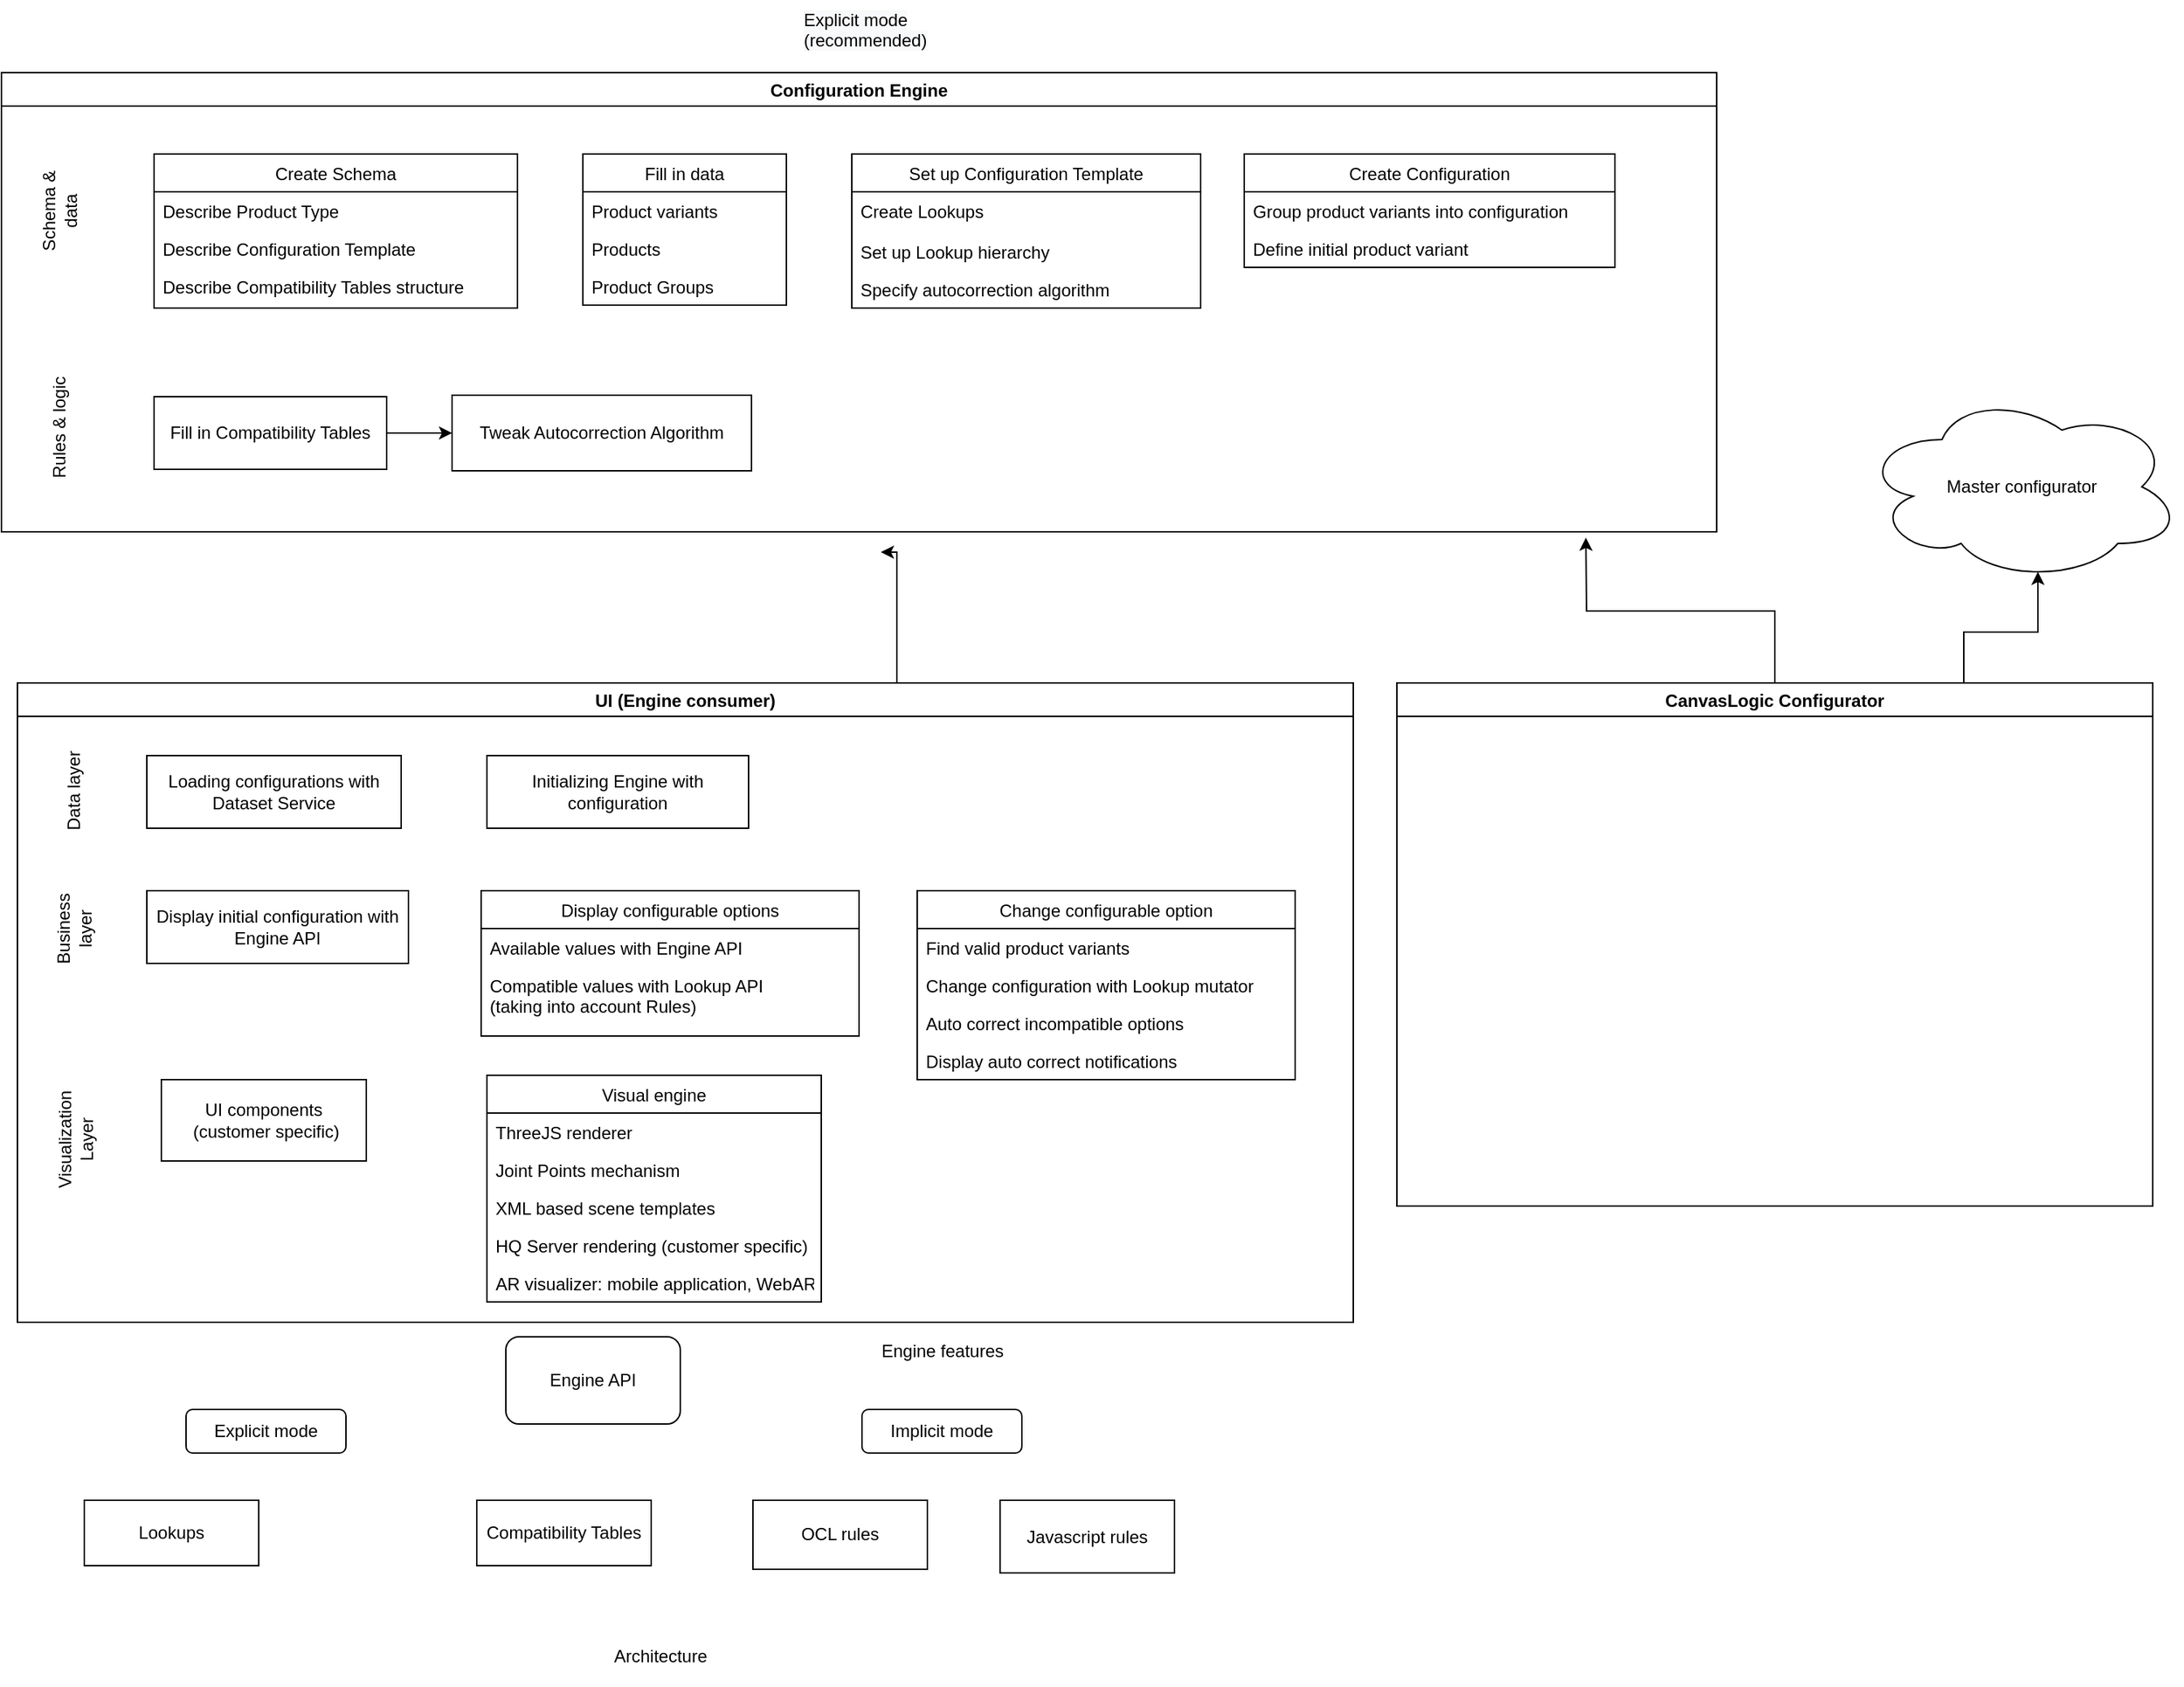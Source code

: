 <mxfile version="15.2.9" type="github">
  <diagram id="C5RBs43oDa-KdzZeNtuy" name="Page-1">
    <mxGraphModel dx="1673" dy="2065" grid="1" gridSize="10" guides="1" tooltips="1" connect="1" arrows="1" fold="1" page="1" pageScale="1" pageWidth="827" pageHeight="1169" math="0" shadow="0">
      <root>
        <mxCell id="WIyWlLk6GJQsqaUBKTNV-0" />
        <mxCell id="WIyWlLk6GJQsqaUBKTNV-1" parent="WIyWlLk6GJQsqaUBKTNV-0" />
        <mxCell id="K-jKVqznmBLDgwKWgukP-27" value="Engine API" style="rounded=1;whiteSpace=wrap;html=1;" vertex="1" parent="WIyWlLk6GJQsqaUBKTNV-1">
          <mxGeometry x="367" y="890" width="120" height="60" as="geometry" />
        </mxCell>
        <mxCell id="K-jKVqznmBLDgwKWgukP-28" value="Explicit mode" style="rounded=1;whiteSpace=wrap;html=1;" vertex="1" parent="WIyWlLk6GJQsqaUBKTNV-1">
          <mxGeometry x="147" y="940" width="110" height="30" as="geometry" />
        </mxCell>
        <mxCell id="K-jKVqznmBLDgwKWgukP-29" value="Implicit mode" style="rounded=1;whiteSpace=wrap;html=1;" vertex="1" parent="WIyWlLk6GJQsqaUBKTNV-1">
          <mxGeometry x="612" y="940" width="110" height="30" as="geometry" />
        </mxCell>
        <mxCell id="K-jKVqznmBLDgwKWgukP-31" value="OCL rules" style="rounded=0;whiteSpace=wrap;html=1;" vertex="1" parent="WIyWlLk6GJQsqaUBKTNV-1">
          <mxGeometry x="537" y="1002.5" width="120" height="47.5" as="geometry" />
        </mxCell>
        <mxCell id="K-jKVqznmBLDgwKWgukP-30" value="Compatibility Tables" style="rounded=0;whiteSpace=wrap;html=1;" vertex="1" parent="WIyWlLk6GJQsqaUBKTNV-1">
          <mxGeometry x="347" y="1002.5" width="120" height="45" as="geometry" />
        </mxCell>
        <mxCell id="K-jKVqznmBLDgwKWgukP-32" value="Javascript rules" style="rounded=0;whiteSpace=wrap;html=1;" vertex="1" parent="WIyWlLk6GJQsqaUBKTNV-1">
          <mxGeometry x="707" y="1002.5" width="120" height="50" as="geometry" />
        </mxCell>
        <mxCell id="K-jKVqznmBLDgwKWgukP-35" value="Lookups" style="rounded=0;whiteSpace=wrap;html=1;" vertex="1" parent="WIyWlLk6GJQsqaUBKTNV-1">
          <mxGeometry x="77" y="1002.5" width="120" height="45" as="geometry" />
        </mxCell>
        <mxCell id="K-jKVqznmBLDgwKWgukP-37" value="&lt;span style=&quot;color: rgb(0, 0, 0); font-family: helvetica; font-size: 12px; font-style: normal; font-weight: 400; letter-spacing: normal; text-align: center; text-indent: 0px; text-transform: none; word-spacing: 0px; background-color: rgb(248, 249, 250); display: inline; float: none;&quot;&gt;Explicit mode&lt;/span&gt;&lt;br style=&quot;color: rgb(0, 0, 0); font-family: helvetica; font-size: 12px; font-style: normal; font-weight: 400; letter-spacing: normal; text-align: center; text-indent: 0px; text-transform: none; word-spacing: 0px; background-color: rgb(248, 249, 250);&quot;&gt;&lt;span style=&quot;color: rgb(0, 0, 0); font-family: helvetica; font-size: 12px; font-style: normal; font-weight: 400; letter-spacing: normal; text-align: center; text-indent: 0px; text-transform: none; word-spacing: 0px; background-color: rgb(248, 249, 250); display: inline; float: none;&quot;&gt;(recommended)&lt;/span&gt;" style="text;whiteSpace=wrap;html=1;" vertex="1" parent="WIyWlLk6GJQsqaUBKTNV-1">
          <mxGeometry x="570" y="-30" width="110" height="40" as="geometry" />
        </mxCell>
        <mxCell id="K-jKVqznmBLDgwKWgukP-60" value="Configuration Engine" style="swimlane;" vertex="1" parent="WIyWlLk6GJQsqaUBKTNV-1">
          <mxGeometry x="20" y="20" width="1180" height="316" as="geometry" />
        </mxCell>
        <mxCell id="K-jKVqznmBLDgwKWgukP-9" value="Set up Configuration Template" style="swimlane;fontStyle=0;childLayout=stackLayout;horizontal=1;startSize=26;horizontalStack=0;resizeParent=1;resizeParentMax=0;resizeLast=0;collapsible=1;marginBottom=0;" vertex="1" parent="K-jKVqznmBLDgwKWgukP-60">
          <mxGeometry x="585" y="56" width="240" height="106" as="geometry" />
        </mxCell>
        <mxCell id="K-jKVqznmBLDgwKWgukP-26" value="Create Lookups&#xa;" style="text;strokeColor=none;fillColor=none;align=left;verticalAlign=top;spacingLeft=4;spacingRight=4;overflow=hidden;rotatable=0;points=[[0,0.5],[1,0.5]];portConstraint=eastwest;" vertex="1" parent="K-jKVqznmBLDgwKWgukP-9">
          <mxGeometry y="26" width="240" height="28" as="geometry" />
        </mxCell>
        <mxCell id="K-jKVqznmBLDgwKWgukP-10" value="Set up Lookup hierarchy" style="text;strokeColor=none;fillColor=none;align=left;verticalAlign=top;spacingLeft=4;spacingRight=4;overflow=hidden;rotatable=0;points=[[0,0.5],[1,0.5]];portConstraint=eastwest;" vertex="1" parent="K-jKVqznmBLDgwKWgukP-9">
          <mxGeometry y="54" width="240" height="26" as="geometry" />
        </mxCell>
        <mxCell id="K-jKVqznmBLDgwKWgukP-11" value="Specify autocorrection algorithm" style="text;strokeColor=none;fillColor=none;align=left;verticalAlign=top;spacingLeft=4;spacingRight=4;overflow=hidden;rotatable=0;points=[[0,0.5],[1,0.5]];portConstraint=eastwest;" vertex="1" parent="K-jKVqznmBLDgwKWgukP-9">
          <mxGeometry y="80" width="240" height="26" as="geometry" />
        </mxCell>
        <mxCell id="K-jKVqznmBLDgwKWgukP-21" value="Create Configuration" style="swimlane;fontStyle=0;childLayout=stackLayout;horizontal=1;startSize=26;horizontalStack=0;resizeParent=1;resizeParentMax=0;resizeLast=0;collapsible=1;marginBottom=0;" vertex="1" parent="K-jKVqznmBLDgwKWgukP-60">
          <mxGeometry x="855" y="56" width="255" height="78" as="geometry" />
        </mxCell>
        <mxCell id="K-jKVqznmBLDgwKWgukP-22" value="Group product variants into configuration " style="text;strokeColor=none;fillColor=none;align=left;verticalAlign=top;spacingLeft=4;spacingRight=4;overflow=hidden;rotatable=0;points=[[0,0.5],[1,0.5]];portConstraint=eastwest;" vertex="1" parent="K-jKVqznmBLDgwKWgukP-21">
          <mxGeometry y="26" width="255" height="26" as="geometry" />
        </mxCell>
        <mxCell id="K-jKVqznmBLDgwKWgukP-23" value="Define initial product variant" style="text;strokeColor=none;fillColor=none;align=left;verticalAlign=top;spacingLeft=4;spacingRight=4;overflow=hidden;rotatable=0;points=[[0,0.5],[1,0.5]];portConstraint=eastwest;" vertex="1" parent="K-jKVqznmBLDgwKWgukP-21">
          <mxGeometry y="52" width="255" height="26" as="geometry" />
        </mxCell>
        <mxCell id="K-jKVqznmBLDgwKWgukP-5" value="Fill in data" style="swimlane;fontStyle=0;childLayout=stackLayout;horizontal=1;startSize=26;horizontalStack=0;resizeParent=1;resizeParentMax=0;resizeLast=0;collapsible=1;marginBottom=0;" vertex="1" parent="K-jKVqznmBLDgwKWgukP-60">
          <mxGeometry x="400" y="56" width="140" height="104" as="geometry" />
        </mxCell>
        <mxCell id="K-jKVqznmBLDgwKWgukP-6" value="Product variants" style="text;strokeColor=none;fillColor=none;align=left;verticalAlign=top;spacingLeft=4;spacingRight=4;overflow=hidden;rotatable=0;points=[[0,0.5],[1,0.5]];portConstraint=eastwest;" vertex="1" parent="K-jKVqznmBLDgwKWgukP-5">
          <mxGeometry y="26" width="140" height="26" as="geometry" />
        </mxCell>
        <mxCell id="K-jKVqznmBLDgwKWgukP-7" value="Products" style="text;strokeColor=none;fillColor=none;align=left;verticalAlign=top;spacingLeft=4;spacingRight=4;overflow=hidden;rotatable=0;points=[[0,0.5],[1,0.5]];portConstraint=eastwest;" vertex="1" parent="K-jKVqznmBLDgwKWgukP-5">
          <mxGeometry y="52" width="140" height="26" as="geometry" />
        </mxCell>
        <mxCell id="K-jKVqznmBLDgwKWgukP-8" value="Product Groups" style="text;strokeColor=none;fillColor=none;align=left;verticalAlign=top;spacingLeft=4;spacingRight=4;overflow=hidden;rotatable=0;points=[[0,0.5],[1,0.5]];portConstraint=eastwest;" vertex="1" parent="K-jKVqznmBLDgwKWgukP-5">
          <mxGeometry y="78" width="140" height="26" as="geometry" />
        </mxCell>
        <mxCell id="K-jKVqznmBLDgwKWgukP-1" value="Create Schema" style="swimlane;fontStyle=0;childLayout=stackLayout;horizontal=1;startSize=26;horizontalStack=0;resizeParent=1;resizeParentMax=0;resizeLast=0;collapsible=1;marginBottom=0;" vertex="1" parent="K-jKVqznmBLDgwKWgukP-60">
          <mxGeometry x="105" y="56" width="250" height="106" as="geometry" />
        </mxCell>
        <mxCell id="K-jKVqznmBLDgwKWgukP-2" value="Describe Product Type " style="text;strokeColor=none;fillColor=none;align=left;verticalAlign=top;spacingLeft=4;spacingRight=4;overflow=hidden;rotatable=0;points=[[0,0.5],[1,0.5]];portConstraint=eastwest;" vertex="1" parent="K-jKVqznmBLDgwKWgukP-1">
          <mxGeometry y="26" width="250" height="26" as="geometry" />
        </mxCell>
        <mxCell id="K-jKVqznmBLDgwKWgukP-88" value="Describe Configuration Template" style="text;strokeColor=none;fillColor=none;align=left;verticalAlign=top;spacingLeft=4;spacingRight=4;overflow=hidden;rotatable=0;points=[[0,0.5],[1,0.5]];portConstraint=eastwest;" vertex="1" parent="K-jKVqznmBLDgwKWgukP-1">
          <mxGeometry y="52" width="250" height="26" as="geometry" />
        </mxCell>
        <mxCell id="K-jKVqznmBLDgwKWgukP-4" value="Describe Compatibility Tables structure" style="text;strokeColor=none;fillColor=none;align=left;verticalAlign=top;spacingLeft=4;spacingRight=4;overflow=hidden;rotatable=0;points=[[0,0.5],[1,0.5]];portConstraint=eastwest;" vertex="1" parent="K-jKVqznmBLDgwKWgukP-1">
          <mxGeometry y="78" width="250" height="28" as="geometry" />
        </mxCell>
        <mxCell id="K-jKVqznmBLDgwKWgukP-74" value="" style="edgeStyle=orthogonalEdgeStyle;rounded=0;orthogonalLoop=1;jettySize=auto;html=1;" edge="1" parent="K-jKVqznmBLDgwKWgukP-60" source="K-jKVqznmBLDgwKWgukP-41" target="K-jKVqznmBLDgwKWgukP-42">
          <mxGeometry relative="1" as="geometry" />
        </mxCell>
        <mxCell id="K-jKVqznmBLDgwKWgukP-41" value="Fill in Compatibility Tables" style="rounded=0;whiteSpace=wrap;html=1;" vertex="1" parent="K-jKVqznmBLDgwKWgukP-60">
          <mxGeometry x="105" y="223" width="160" height="50" as="geometry" />
        </mxCell>
        <mxCell id="K-jKVqznmBLDgwKWgukP-42" value="Tweak Autocorrection Algorithm" style="rounded=0;whiteSpace=wrap;html=1;" vertex="1" parent="K-jKVqznmBLDgwKWgukP-60">
          <mxGeometry x="310" y="222" width="206" height="52" as="geometry" />
        </mxCell>
        <mxCell id="K-jKVqznmBLDgwKWgukP-38" value="Schema &amp;amp; data" style="text;html=1;strokeColor=none;fillColor=none;align=center;verticalAlign=middle;whiteSpace=wrap;rounded=0;rotation=-90;" vertex="1" parent="K-jKVqznmBLDgwKWgukP-60">
          <mxGeometry y="71" width="80" height="48" as="geometry" />
        </mxCell>
        <mxCell id="K-jKVqznmBLDgwKWgukP-39" value="Rules &amp;amp; logic" style="text;html=1;strokeColor=none;fillColor=none;align=center;verticalAlign=middle;whiteSpace=wrap;rounded=0;rotation=-90;" vertex="1" parent="K-jKVqznmBLDgwKWgukP-60">
          <mxGeometry y="220" width="80" height="48" as="geometry" />
        </mxCell>
        <mxCell id="K-jKVqznmBLDgwKWgukP-64" style="edgeStyle=orthogonalEdgeStyle;rounded=0;orthogonalLoop=1;jettySize=auto;html=1;exitX=0.5;exitY=0;exitDx=0;exitDy=0;" edge="1" parent="WIyWlLk6GJQsqaUBKTNV-1" source="K-jKVqznmBLDgwKWgukP-63">
          <mxGeometry relative="1" as="geometry">
            <mxPoint x="625" y="350" as="targetPoint" />
            <Array as="points">
              <mxPoint x="636" y="350" />
            </Array>
          </mxGeometry>
        </mxCell>
        <mxCell id="K-jKVqznmBLDgwKWgukP-63" value="UI (Engine consumer)" style="swimlane;" vertex="1" parent="WIyWlLk6GJQsqaUBKTNV-1">
          <mxGeometry x="31" y="440" width="919" height="440" as="geometry" />
        </mxCell>
        <mxCell id="K-jKVqznmBLDgwKWgukP-40" value="Visualization Layer" style="text;html=1;strokeColor=none;fillColor=none;align=center;verticalAlign=middle;whiteSpace=wrap;rounded=0;rotation=-90;" vertex="1" parent="K-jKVqznmBLDgwKWgukP-63">
          <mxGeometry y="290" width="80" height="48" as="geometry" />
        </mxCell>
        <mxCell id="K-jKVqznmBLDgwKWgukP-43" value="Initializing Engine with configuration" style="rounded=0;whiteSpace=wrap;html=1;" vertex="1" parent="K-jKVqznmBLDgwKWgukP-63">
          <mxGeometry x="323" y="50" width="180" height="50" as="geometry" />
        </mxCell>
        <mxCell id="K-jKVqznmBLDgwKWgukP-48" value="Loading configurations with Dataset Service" style="rounded=0;whiteSpace=wrap;html=1;" vertex="1" parent="K-jKVqznmBLDgwKWgukP-63">
          <mxGeometry x="89" y="50" width="175" height="50" as="geometry" />
        </mxCell>
        <mxCell id="K-jKVqznmBLDgwKWgukP-49" value="Display initial configuration with Engine API" style="rounded=0;whiteSpace=wrap;html=1;" vertex="1" parent="K-jKVqznmBLDgwKWgukP-63">
          <mxGeometry x="89" y="143" width="180" height="50" as="geometry" />
        </mxCell>
        <mxCell id="K-jKVqznmBLDgwKWgukP-52" value="Display configurable options" style="swimlane;fontStyle=0;childLayout=stackLayout;horizontal=1;startSize=26;horizontalStack=0;resizeParent=1;resizeParentMax=0;resizeLast=0;collapsible=1;marginBottom=0;" vertex="1" parent="K-jKVqznmBLDgwKWgukP-63">
          <mxGeometry x="319" y="143" width="260" height="100" as="geometry" />
        </mxCell>
        <mxCell id="K-jKVqznmBLDgwKWgukP-53" value="Available values with Engine API" style="text;strokeColor=none;fillColor=none;align=left;verticalAlign=top;spacingLeft=4;spacingRight=4;overflow=hidden;rotatable=0;points=[[0,0.5],[1,0.5]];portConstraint=eastwest;" vertex="1" parent="K-jKVqznmBLDgwKWgukP-52">
          <mxGeometry y="26" width="260" height="26" as="geometry" />
        </mxCell>
        <mxCell id="K-jKVqznmBLDgwKWgukP-54" value="Compatible values with Lookup API &#xa;(taking into account Rules)&#xa;" style="text;strokeColor=none;fillColor=none;align=left;verticalAlign=top;spacingLeft=4;spacingRight=4;overflow=hidden;rotatable=0;points=[[0,0.5],[1,0.5]];portConstraint=eastwest;" vertex="1" parent="K-jKVqznmBLDgwKWgukP-52">
          <mxGeometry y="52" width="260" height="48" as="geometry" />
        </mxCell>
        <mxCell id="K-jKVqznmBLDgwKWgukP-89" value="Business layer" style="text;html=1;strokeColor=none;fillColor=none;align=center;verticalAlign=middle;whiteSpace=wrap;rounded=0;rotation=-90;" vertex="1" parent="K-jKVqznmBLDgwKWgukP-63">
          <mxGeometry x="-1" y="145" width="80" height="48" as="geometry" />
        </mxCell>
        <mxCell id="K-jKVqznmBLDgwKWgukP-91" value="Data layer" style="text;html=1;strokeColor=none;fillColor=none;align=center;verticalAlign=middle;whiteSpace=wrap;rounded=0;rotation=-90;" vertex="1" parent="K-jKVqznmBLDgwKWgukP-63">
          <mxGeometry x="-1" y="50" width="80" height="48" as="geometry" />
        </mxCell>
        <mxCell id="K-jKVqznmBLDgwKWgukP-92" value="Change configurable option" style="swimlane;fontStyle=0;childLayout=stackLayout;horizontal=1;startSize=26;horizontalStack=0;resizeParent=1;resizeParentMax=0;resizeLast=0;collapsible=1;marginBottom=0;" vertex="1" parent="K-jKVqznmBLDgwKWgukP-63">
          <mxGeometry x="619" y="143" width="260" height="130" as="geometry" />
        </mxCell>
        <mxCell id="K-jKVqznmBLDgwKWgukP-93" value="Find valid product variants" style="text;strokeColor=none;fillColor=none;align=left;verticalAlign=top;spacingLeft=4;spacingRight=4;overflow=hidden;rotatable=0;points=[[0,0.5],[1,0.5]];portConstraint=eastwest;" vertex="1" parent="K-jKVqznmBLDgwKWgukP-92">
          <mxGeometry y="26" width="260" height="26" as="geometry" />
        </mxCell>
        <mxCell id="K-jKVqznmBLDgwKWgukP-97" value="Change configuration with Lookup mutator" style="text;strokeColor=none;fillColor=none;align=left;verticalAlign=top;spacingLeft=4;spacingRight=4;overflow=hidden;rotatable=0;points=[[0,0.5],[1,0.5]];portConstraint=eastwest;" vertex="1" parent="K-jKVqznmBLDgwKWgukP-92">
          <mxGeometry y="52" width="260" height="26" as="geometry" />
        </mxCell>
        <mxCell id="K-jKVqznmBLDgwKWgukP-95" value="Auto correct incompatible options" style="text;strokeColor=none;fillColor=none;align=left;verticalAlign=top;spacingLeft=4;spacingRight=4;overflow=hidden;rotatable=0;points=[[0,0.5],[1,0.5]];portConstraint=eastwest;" vertex="1" parent="K-jKVqznmBLDgwKWgukP-92">
          <mxGeometry y="78" width="260" height="26" as="geometry" />
        </mxCell>
        <mxCell id="K-jKVqznmBLDgwKWgukP-96" value="Display auto correct notifications" style="text;strokeColor=none;fillColor=none;align=left;verticalAlign=top;spacingLeft=4;spacingRight=4;overflow=hidden;rotatable=0;points=[[0,0.5],[1,0.5]];portConstraint=eastwest;" vertex="1" parent="K-jKVqznmBLDgwKWgukP-92">
          <mxGeometry y="104" width="260" height="26" as="geometry" />
        </mxCell>
        <mxCell id="K-jKVqznmBLDgwKWgukP-103" value="UI components&lt;br&gt;&amp;nbsp;(customer specific)" style="rounded=0;whiteSpace=wrap;html=1;" vertex="1" parent="K-jKVqznmBLDgwKWgukP-63">
          <mxGeometry x="99" y="273" width="141" height="56" as="geometry" />
        </mxCell>
        <mxCell id="K-jKVqznmBLDgwKWgukP-80" value="Visual engine" style="swimlane;fontStyle=0;childLayout=stackLayout;horizontal=1;startSize=26;horizontalStack=0;resizeParent=1;resizeParentMax=0;resizeLast=0;collapsible=1;marginBottom=0;" vertex="1" parent="K-jKVqznmBLDgwKWgukP-63">
          <mxGeometry x="323" y="270" width="230" height="156" as="geometry" />
        </mxCell>
        <mxCell id="K-jKVqznmBLDgwKWgukP-81" value="ThreeJS renderer" style="text;strokeColor=none;fillColor=none;align=left;verticalAlign=top;spacingLeft=4;spacingRight=4;overflow=hidden;rotatable=0;points=[[0,0.5],[1,0.5]];portConstraint=eastwest;" vertex="1" parent="K-jKVqznmBLDgwKWgukP-80">
          <mxGeometry y="26" width="230" height="26" as="geometry" />
        </mxCell>
        <mxCell id="K-jKVqznmBLDgwKWgukP-82" value="Joint Points mechanism" style="text;strokeColor=none;fillColor=none;align=left;verticalAlign=top;spacingLeft=4;spacingRight=4;overflow=hidden;rotatable=0;points=[[0,0.5],[1,0.5]];portConstraint=eastwest;" vertex="1" parent="K-jKVqznmBLDgwKWgukP-80">
          <mxGeometry y="52" width="230" height="26" as="geometry" />
        </mxCell>
        <mxCell id="K-jKVqznmBLDgwKWgukP-83" value="XML based scene templates&#xa;" style="text;strokeColor=none;fillColor=none;align=left;verticalAlign=top;spacingLeft=4;spacingRight=4;overflow=hidden;rotatable=0;points=[[0,0.5],[1,0.5]];portConstraint=eastwest;" vertex="1" parent="K-jKVqznmBLDgwKWgukP-80">
          <mxGeometry y="78" width="230" height="26" as="geometry" />
        </mxCell>
        <mxCell id="K-jKVqznmBLDgwKWgukP-84" value="HQ Server rendering (customer specific)" style="text;strokeColor=none;fillColor=none;align=left;verticalAlign=top;spacingLeft=4;spacingRight=4;overflow=hidden;rotatable=0;points=[[0,0.5],[1,0.5]];portConstraint=eastwest;" vertex="1" parent="K-jKVqznmBLDgwKWgukP-80">
          <mxGeometry y="104" width="230" height="26" as="geometry" />
        </mxCell>
        <mxCell id="K-jKVqznmBLDgwKWgukP-85" value="AR visualizer: mobile application, WebAR&#xa;" style="text;strokeColor=none;fillColor=none;align=left;verticalAlign=top;spacingLeft=4;spacingRight=4;overflow=hidden;rotatable=0;points=[[0,0.5],[1,0.5]];portConstraint=eastwest;" vertex="1" parent="K-jKVqznmBLDgwKWgukP-80">
          <mxGeometry y="130" width="230" height="26" as="geometry" />
        </mxCell>
        <mxCell id="K-jKVqznmBLDgwKWgukP-76" value="Engine features" style="text;html=1;strokeColor=none;fillColor=none;align=center;verticalAlign=middle;whiteSpace=wrap;rounded=0;" vertex="1" parent="WIyWlLk6GJQsqaUBKTNV-1">
          <mxGeometry x="590.5" y="880" width="153" height="40" as="geometry" />
        </mxCell>
        <mxCell id="K-jKVqznmBLDgwKWgukP-78" value="Architecture" style="text;html=1;strokeColor=none;fillColor=none;align=center;verticalAlign=middle;whiteSpace=wrap;rounded=0;" vertex="1" parent="WIyWlLk6GJQsqaUBKTNV-1">
          <mxGeometry x="397" y="1090" width="153" height="40" as="geometry" />
        </mxCell>
        <mxCell id="K-jKVqznmBLDgwKWgukP-99" style="edgeStyle=orthogonalEdgeStyle;rounded=0;orthogonalLoop=1;jettySize=auto;html=1;exitX=0.5;exitY=0;exitDx=0;exitDy=0;" edge="1" parent="WIyWlLk6GJQsqaUBKTNV-1" source="K-jKVqznmBLDgwKWgukP-98">
          <mxGeometry relative="1" as="geometry">
            <mxPoint x="1110" y="340" as="targetPoint" />
          </mxGeometry>
        </mxCell>
        <mxCell id="K-jKVqznmBLDgwKWgukP-101" style="edgeStyle=orthogonalEdgeStyle;rounded=0;orthogonalLoop=1;jettySize=auto;html=1;exitX=0.75;exitY=0;exitDx=0;exitDy=0;entryX=0.55;entryY=0.95;entryDx=0;entryDy=0;entryPerimeter=0;" edge="1" parent="WIyWlLk6GJQsqaUBKTNV-1" source="K-jKVqznmBLDgwKWgukP-98" target="K-jKVqznmBLDgwKWgukP-100">
          <mxGeometry relative="1" as="geometry" />
        </mxCell>
        <mxCell id="K-jKVqznmBLDgwKWgukP-98" value="CanvasLogic Configurator" style="swimlane;" vertex="1" parent="WIyWlLk6GJQsqaUBKTNV-1">
          <mxGeometry x="980" y="440" width="520" height="360" as="geometry" />
        </mxCell>
        <mxCell id="K-jKVqznmBLDgwKWgukP-100" value="Master configurator" style="ellipse;shape=cloud;whiteSpace=wrap;html=1;" vertex="1" parent="WIyWlLk6GJQsqaUBKTNV-1">
          <mxGeometry x="1300" y="240" width="220" height="130" as="geometry" />
        </mxCell>
      </root>
    </mxGraphModel>
  </diagram>
</mxfile>
